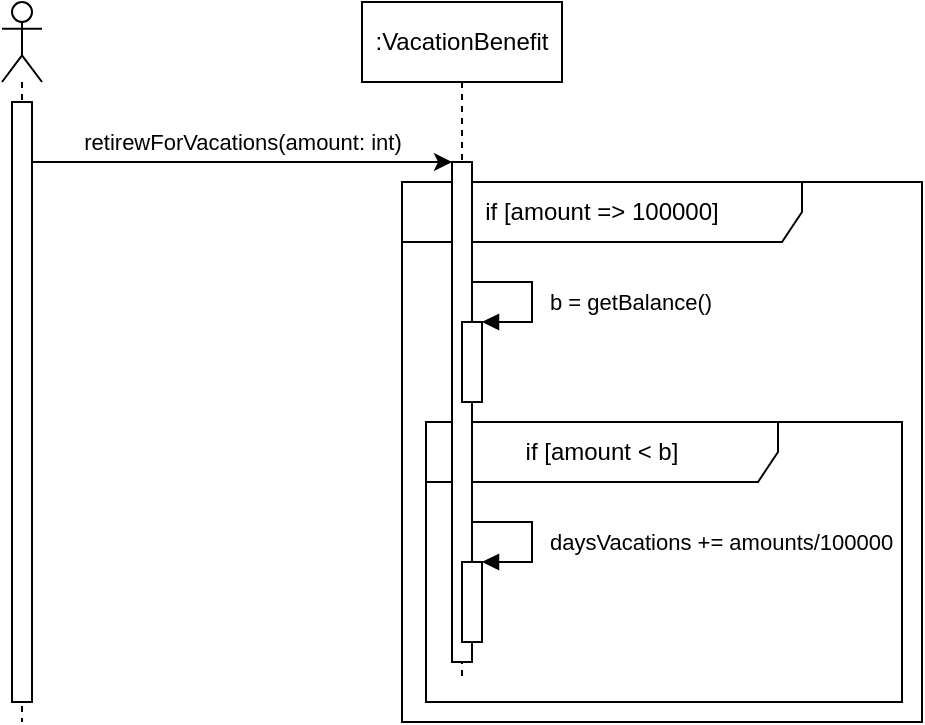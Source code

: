 <mxfile version="14.5.7" type="device"><diagram id="pek0xxBNNqZY4eYqQgcl" name="Page-1"><mxGraphModel dx="1422" dy="705" grid="1" gridSize="10" guides="1" tooltips="1" connect="1" arrows="1" fold="1" page="1" pageScale="1" pageWidth="827" pageHeight="1169" math="0" shadow="0"><root><mxCell id="0"/><mxCell id="1" parent="0"/><mxCell id="zce6EdXAlgAv-nS53UVr-12" value="if [amount =&amp;gt; 100000]" style="shape=umlFrame;whiteSpace=wrap;html=1;width=200;height=30;" parent="1" vertex="1"><mxGeometry x="250" y="130" width="260" height="270" as="geometry"/></mxCell><mxCell id="zce6EdXAlgAv-nS53UVr-25" value="if [amount &amp;lt; b]" style="shape=umlFrame;whiteSpace=wrap;html=1;width=176;height=30;" parent="1" vertex="1"><mxGeometry x="262" y="250" width="238" height="140" as="geometry"/></mxCell><mxCell id="zce6EdXAlgAv-nS53UVr-1" value="" style="shape=umlLifeline;participant=umlActor;perimeter=lifelinePerimeter;whiteSpace=wrap;html=1;container=1;collapsible=0;recursiveResize=0;verticalAlign=top;spacingTop=36;outlineConnect=0;" parent="1" vertex="1"><mxGeometry x="50" y="40" width="20" height="360" as="geometry"/></mxCell><mxCell id="zce6EdXAlgAv-nS53UVr-2" value="" style="html=1;points=[];perimeter=orthogonalPerimeter;" parent="zce6EdXAlgAv-nS53UVr-1" vertex="1"><mxGeometry x="5" y="50" width="10" height="300" as="geometry"/></mxCell><mxCell id="zce6EdXAlgAv-nS53UVr-7" value="&lt;span style=&quot;font-style: normal&quot;&gt;:VacationBenefit&lt;/span&gt;" style="shape=umlLifeline;perimeter=lifelinePerimeter;whiteSpace=wrap;html=1;container=1;collapsible=0;recursiveResize=0;outlineConnect=0;fontStyle=2" parent="1" vertex="1"><mxGeometry x="230" y="40" width="100" height="340" as="geometry"/></mxCell><mxCell id="zce6EdXAlgAv-nS53UVr-8" value="" style="html=1;points=[];perimeter=orthogonalPerimeter;" parent="zce6EdXAlgAv-nS53UVr-7" vertex="1"><mxGeometry x="45" y="80" width="10" height="250" as="geometry"/></mxCell><mxCell id="zce6EdXAlgAv-nS53UVr-21" value="" style="html=1;points=[];perimeter=orthogonalPerimeter;" parent="zce6EdXAlgAv-nS53UVr-7" vertex="1"><mxGeometry x="50" y="160" width="10" height="40" as="geometry"/></mxCell><mxCell id="zce6EdXAlgAv-nS53UVr-22" value="b = getBalance()" style="edgeStyle=orthogonalEdgeStyle;html=1;align=left;spacingLeft=2;endArrow=block;rounded=0;entryX=1;entryY=0;" parent="zce6EdXAlgAv-nS53UVr-7" target="zce6EdXAlgAv-nS53UVr-21" edge="1"><mxGeometry x="0.333" y="5" relative="1" as="geometry"><mxPoint x="55" y="110" as="sourcePoint"/><Array as="points"><mxPoint x="55" y="140"/><mxPoint x="85" y="140"/><mxPoint x="85" y="160"/><mxPoint x="60" y="160"/></Array><mxPoint as="offset"/></mxGeometry></mxCell><mxCell id="zce6EdXAlgAv-nS53UVr-27" value="" style="html=1;points=[];perimeter=orthogonalPerimeter;" parent="zce6EdXAlgAv-nS53UVr-7" vertex="1"><mxGeometry x="50" y="280" width="10" height="40" as="geometry"/></mxCell><mxCell id="zce6EdXAlgAv-nS53UVr-28" value="daysVacations += amounts/100000" style="edgeStyle=orthogonalEdgeStyle;html=1;align=left;spacingLeft=2;endArrow=block;rounded=0;entryX=1;entryY=0;" parent="zce6EdXAlgAv-nS53UVr-7" target="zce6EdXAlgAv-nS53UVr-27" edge="1"><mxGeometry x="0.176" y="5" relative="1" as="geometry"><mxPoint x="55" y="270" as="sourcePoint"/><Array as="points"><mxPoint x="55" y="260"/><mxPoint x="85" y="260"/><mxPoint x="85" y="280"/><mxPoint x="60" y="280"/></Array><mxPoint as="offset"/></mxGeometry></mxCell><mxCell id="zce6EdXAlgAv-nS53UVr-9" value="retirewForVacations(amount: int)" style="edgeStyle=orthogonalEdgeStyle;rounded=0;orthogonalLoop=1;jettySize=auto;html=1;" parent="1" source="zce6EdXAlgAv-nS53UVr-2" target="zce6EdXAlgAv-nS53UVr-8" edge="1"><mxGeometry y="10" relative="1" as="geometry"><Array as="points"><mxPoint x="150" y="120"/><mxPoint x="150" y="120"/></Array><mxPoint as="offset"/></mxGeometry></mxCell></root></mxGraphModel></diagram></mxfile>